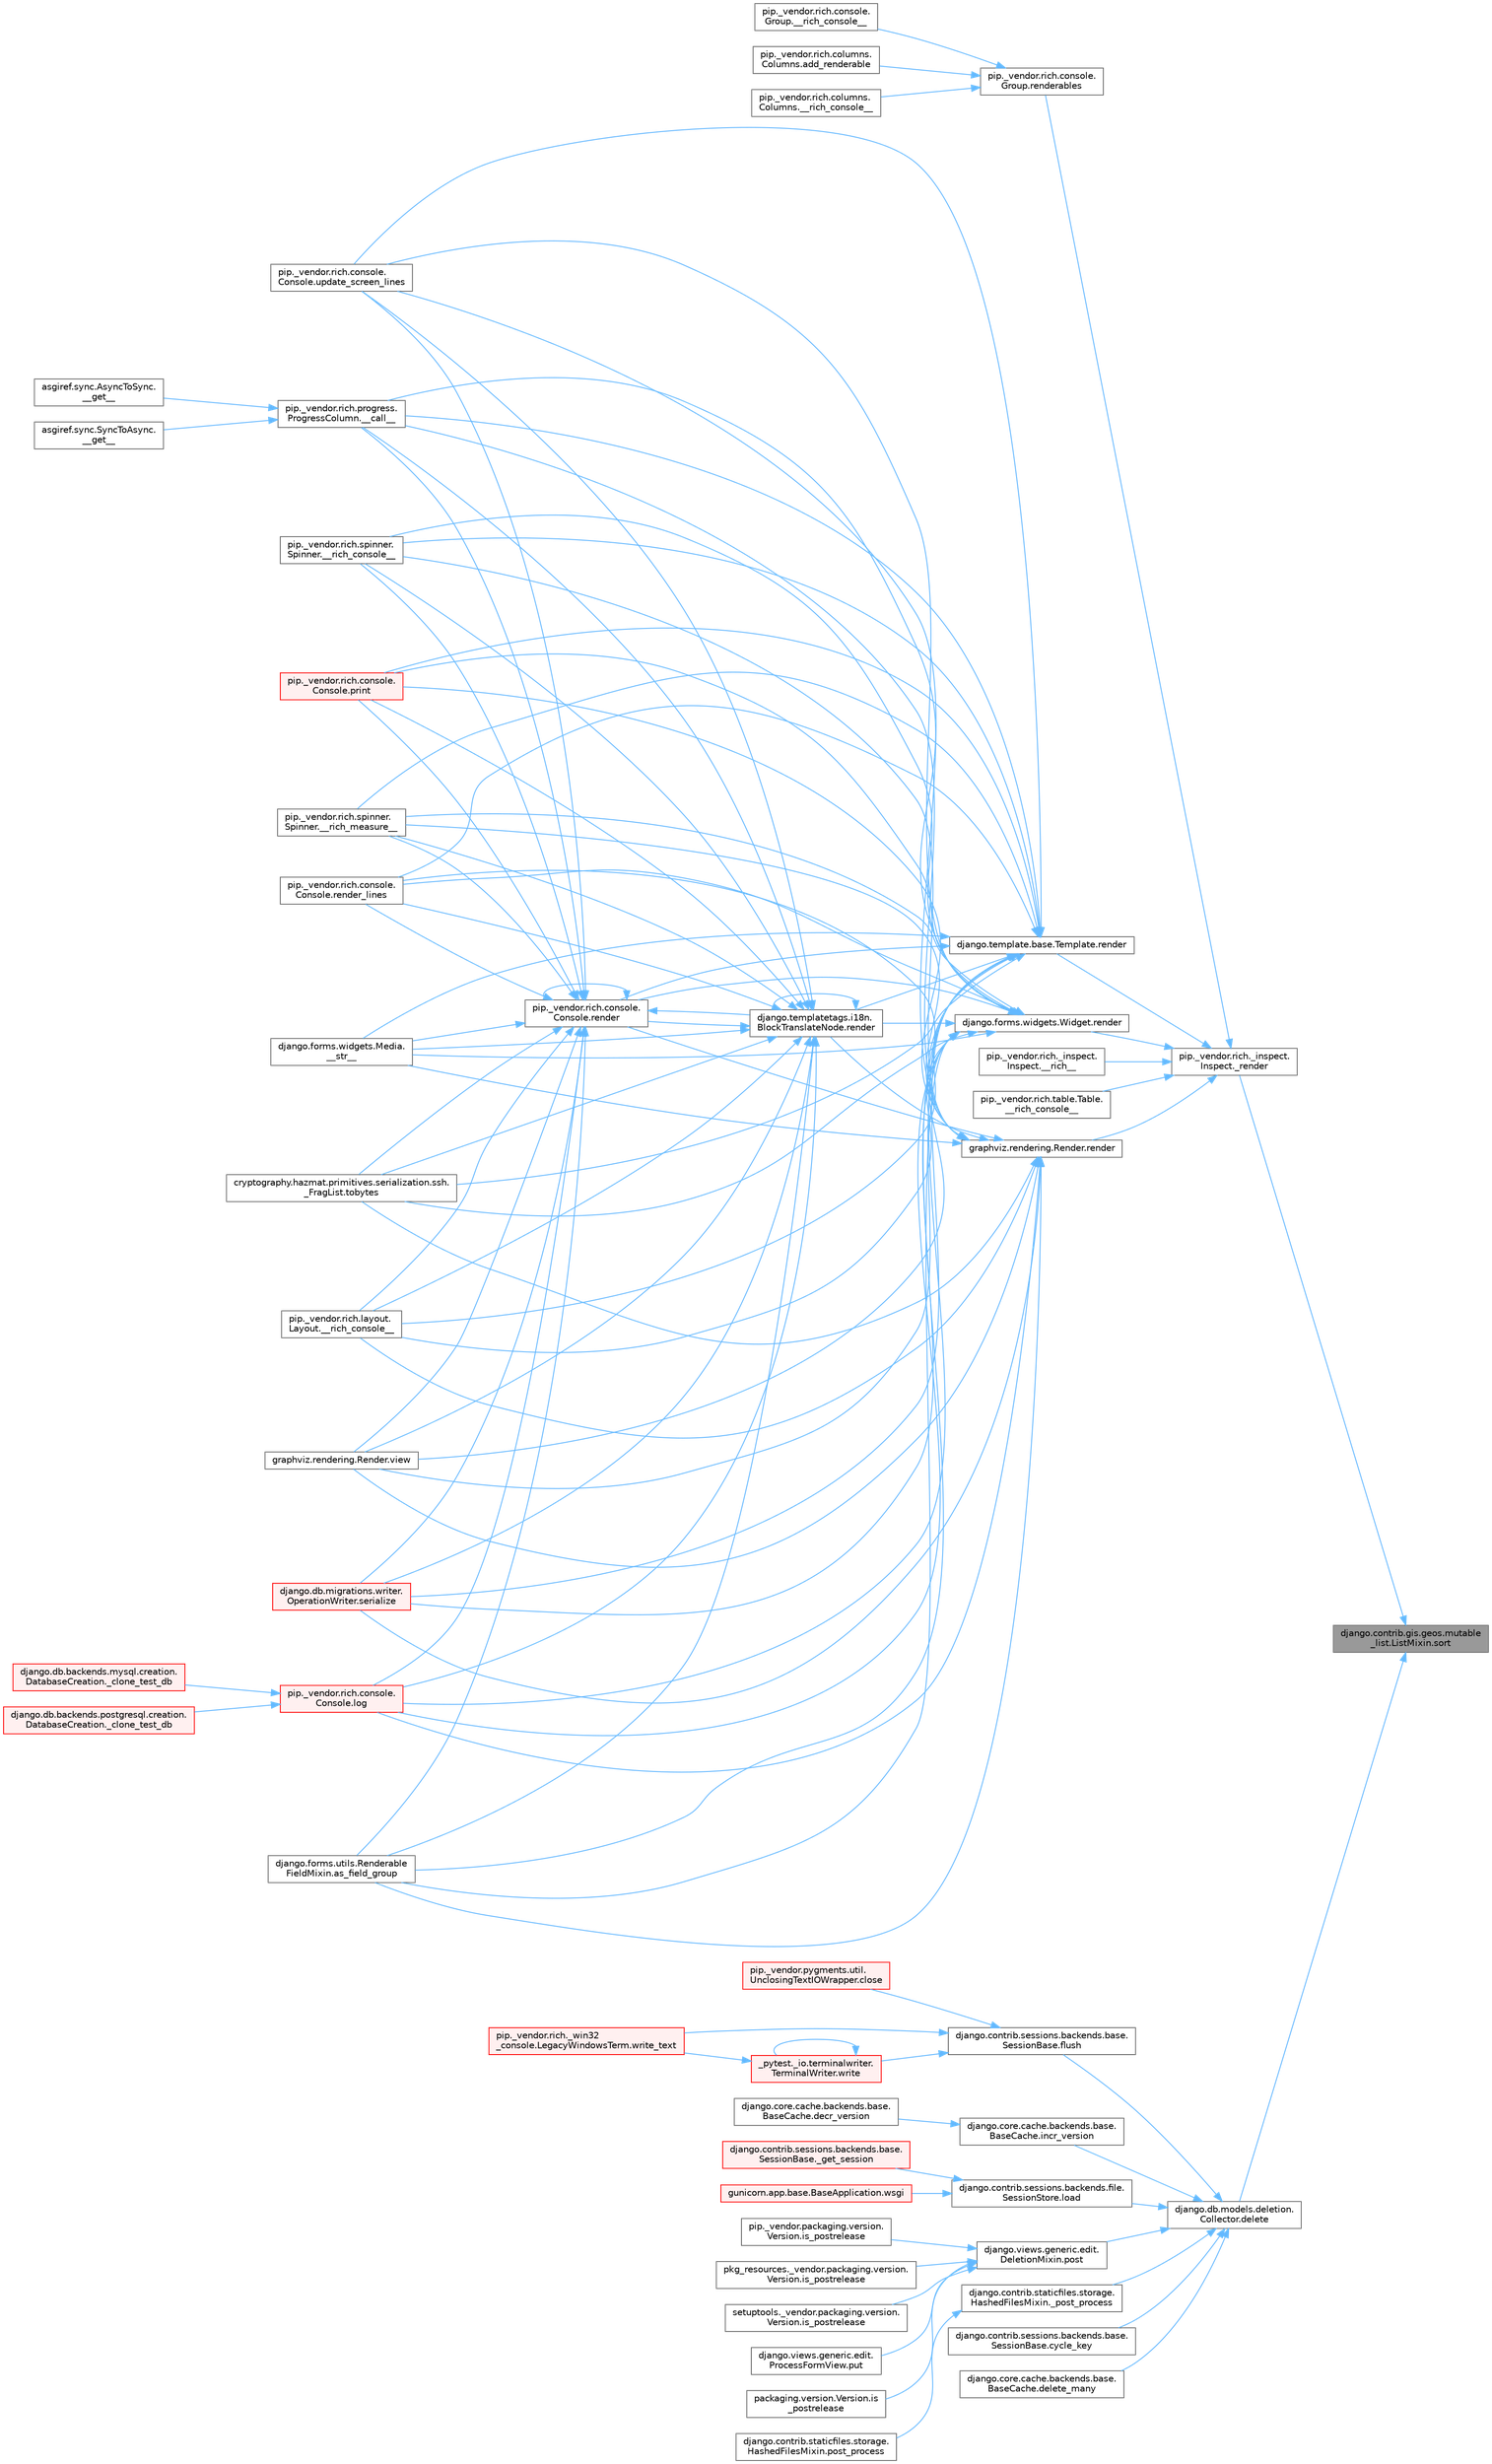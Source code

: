 digraph "django.contrib.gis.geos.mutable_list.ListMixin.sort"
{
 // LATEX_PDF_SIZE
  bgcolor="transparent";
  edge [fontname=Helvetica,fontsize=10,labelfontname=Helvetica,labelfontsize=10];
  node [fontname=Helvetica,fontsize=10,shape=box,height=0.2,width=0.4];
  rankdir="RL";
  Node1 [id="Node000001",label="django.contrib.gis.geos.mutable\l_list.ListMixin.sort",height=0.2,width=0.4,color="gray40", fillcolor="grey60", style="filled", fontcolor="black",tooltip=" "];
  Node1 -> Node2 [id="edge1_Node000001_Node000002",dir="back",color="steelblue1",style="solid",tooltip=" "];
  Node2 [id="Node000002",label="pip._vendor.rich._inspect.\lInspect._render",height=0.2,width=0.4,color="grey40", fillcolor="white", style="filled",URL="$classpip_1_1__vendor_1_1rich_1_1__inspect_1_1_inspect.html#a9bb6dcacc52f9f07c1d4b7f526789003",tooltip=" "];
  Node2 -> Node3 [id="edge2_Node000002_Node000003",dir="back",color="steelblue1",style="solid",tooltip=" "];
  Node3 [id="Node000003",label="pip._vendor.rich._inspect.\lInspect.__rich__",height=0.2,width=0.4,color="grey40", fillcolor="white", style="filled",URL="$classpip_1_1__vendor_1_1rich_1_1__inspect_1_1_inspect.html#a0b0d4a251462e02e3a981dab1b534825",tooltip=" "];
  Node2 -> Node4 [id="edge3_Node000002_Node000004",dir="back",color="steelblue1",style="solid",tooltip=" "];
  Node4 [id="Node000004",label="pip._vendor.rich.table.Table.\l__rich_console__",height=0.2,width=0.4,color="grey40", fillcolor="white", style="filled",URL="$classpip_1_1__vendor_1_1rich_1_1table_1_1_table.html#a2f2edbc2bf733432a76f68de9e1c2e62",tooltip=" "];
  Node2 -> Node5 [id="edge4_Node000002_Node000005",dir="back",color="steelblue1",style="solid",tooltip=" "];
  Node5 [id="Node000005",label="django.forms.widgets.Widget.render",height=0.2,width=0.4,color="grey40", fillcolor="white", style="filled",URL="$classdjango_1_1forms_1_1widgets_1_1_widget.html#a972266d3972b64c404467dea8d6e2809",tooltip=" "];
  Node5 -> Node6 [id="edge5_Node000005_Node000006",dir="back",color="steelblue1",style="solid",tooltip=" "];
  Node6 [id="Node000006",label="pip._vendor.rich.progress.\lProgressColumn.__call__",height=0.2,width=0.4,color="grey40", fillcolor="white", style="filled",URL="$classpip_1_1__vendor_1_1rich_1_1progress_1_1_progress_column.html#ae0c399be74222f949edb0fa5324cf6ea",tooltip=" "];
  Node6 -> Node7 [id="edge6_Node000006_Node000007",dir="back",color="steelblue1",style="solid",tooltip=" "];
  Node7 [id="Node000007",label="asgiref.sync.AsyncToSync.\l__get__",height=0.2,width=0.4,color="grey40", fillcolor="white", style="filled",URL="$classasgiref_1_1sync_1_1_async_to_sync.html#a23e9ef7a73da98dad9e3f4e65846969b",tooltip=" "];
  Node6 -> Node8 [id="edge7_Node000006_Node000008",dir="back",color="steelblue1",style="solid",tooltip=" "];
  Node8 [id="Node000008",label="asgiref.sync.SyncToAsync.\l__get__",height=0.2,width=0.4,color="grey40", fillcolor="white", style="filled",URL="$classasgiref_1_1sync_1_1_sync_to_async.html#aebdfbe3f01079a529fd2f39810597381",tooltip=" "];
  Node5 -> Node9 [id="edge8_Node000005_Node000009",dir="back",color="steelblue1",style="solid",tooltip=" "];
  Node9 [id="Node000009",label="pip._vendor.rich.layout.\lLayout.__rich_console__",height=0.2,width=0.4,color="grey40", fillcolor="white", style="filled",URL="$classpip_1_1__vendor_1_1rich_1_1layout_1_1_layout.html#ac39cb3d17d2b0324ee1b0dada41a3ebd",tooltip=" "];
  Node5 -> Node10 [id="edge9_Node000005_Node000010",dir="back",color="steelblue1",style="solid",tooltip=" "];
  Node10 [id="Node000010",label="pip._vendor.rich.spinner.\lSpinner.__rich_console__",height=0.2,width=0.4,color="grey40", fillcolor="white", style="filled",URL="$classpip_1_1__vendor_1_1rich_1_1spinner_1_1_spinner.html#a6883d8dced19ac48d4dfc74f776357fd",tooltip=" "];
  Node5 -> Node11 [id="edge10_Node000005_Node000011",dir="back",color="steelblue1",style="solid",tooltip=" "];
  Node11 [id="Node000011",label="pip._vendor.rich.spinner.\lSpinner.__rich_measure__",height=0.2,width=0.4,color="grey40", fillcolor="white", style="filled",URL="$classpip_1_1__vendor_1_1rich_1_1spinner_1_1_spinner.html#a89745682c823c44a31bae8e8d07869f5",tooltip=" "];
  Node5 -> Node12 [id="edge11_Node000005_Node000012",dir="back",color="steelblue1",style="solid",tooltip=" "];
  Node12 [id="Node000012",label="django.forms.widgets.Media.\l__str__",height=0.2,width=0.4,color="grey40", fillcolor="white", style="filled",URL="$classdjango_1_1forms_1_1widgets_1_1_media.html#ae1651710548a7d9f14f036d035012d21",tooltip=" "];
  Node5 -> Node13 [id="edge12_Node000005_Node000013",dir="back",color="steelblue1",style="solid",tooltip=" "];
  Node13 [id="Node000013",label="django.forms.utils.Renderable\lFieldMixin.as_field_group",height=0.2,width=0.4,color="grey40", fillcolor="white", style="filled",URL="$classdjango_1_1forms_1_1utils_1_1_renderable_field_mixin.html#a1e9a1b4f790ea694431554267fd5d74c",tooltip=" "];
  Node5 -> Node14 [id="edge13_Node000005_Node000014",dir="back",color="steelblue1",style="solid",tooltip=" "];
  Node14 [id="Node000014",label="pip._vendor.rich.console.\lConsole.log",height=0.2,width=0.4,color="red", fillcolor="#FFF0F0", style="filled",URL="$classpip_1_1__vendor_1_1rich_1_1console_1_1_console.html#af9c77e39f9413fc2b134c60cfa23b0f1",tooltip=" "];
  Node14 -> Node15 [id="edge14_Node000014_Node000015",dir="back",color="steelblue1",style="solid",tooltip=" "];
  Node15 [id="Node000015",label="django.db.backends.mysql.creation.\lDatabaseCreation._clone_test_db",height=0.2,width=0.4,color="red", fillcolor="#FFF0F0", style="filled",URL="$classdjango_1_1db_1_1backends_1_1mysql_1_1creation_1_1_database_creation.html#ab4d99b6a9b6a81141d0fba9440d91619",tooltip=" "];
  Node14 -> Node17 [id="edge15_Node000014_Node000017",dir="back",color="steelblue1",style="solid",tooltip=" "];
  Node17 [id="Node000017",label="django.db.backends.postgresql.creation.\lDatabaseCreation._clone_test_db",height=0.2,width=0.4,color="red", fillcolor="#FFF0F0", style="filled",URL="$classdjango_1_1db_1_1backends_1_1postgresql_1_1creation_1_1_database_creation.html#ab57e8a2ba94a8a4888fd435036b4c322",tooltip=" "];
  Node5 -> Node435 [id="edge16_Node000005_Node000435",dir="back",color="steelblue1",style="solid",tooltip=" "];
  Node435 [id="Node000435",label="pip._vendor.rich.console.\lConsole.print",height=0.2,width=0.4,color="red", fillcolor="#FFF0F0", style="filled",URL="$classpip_1_1__vendor_1_1rich_1_1console_1_1_console.html#af954370cdbb49236b597f2c11064549d",tooltip=" "];
  Node5 -> Node517 [id="edge17_Node000005_Node000517",dir="back",color="steelblue1",style="solid",tooltip=" "];
  Node517 [id="Node000517",label="django.templatetags.i18n.\lBlockTranslateNode.render",height=0.2,width=0.4,color="grey40", fillcolor="white", style="filled",URL="$classdjango_1_1templatetags_1_1i18n_1_1_block_translate_node.html#aaf05bebfd02c1c4b676387ada0357832",tooltip=" "];
  Node517 -> Node6 [id="edge18_Node000517_Node000006",dir="back",color="steelblue1",style="solid",tooltip=" "];
  Node517 -> Node9 [id="edge19_Node000517_Node000009",dir="back",color="steelblue1",style="solid",tooltip=" "];
  Node517 -> Node10 [id="edge20_Node000517_Node000010",dir="back",color="steelblue1",style="solid",tooltip=" "];
  Node517 -> Node11 [id="edge21_Node000517_Node000011",dir="back",color="steelblue1",style="solid",tooltip=" "];
  Node517 -> Node12 [id="edge22_Node000517_Node000012",dir="back",color="steelblue1",style="solid",tooltip=" "];
  Node517 -> Node13 [id="edge23_Node000517_Node000013",dir="back",color="steelblue1",style="solid",tooltip=" "];
  Node517 -> Node14 [id="edge24_Node000517_Node000014",dir="back",color="steelblue1",style="solid",tooltip=" "];
  Node517 -> Node435 [id="edge25_Node000517_Node000435",dir="back",color="steelblue1",style="solid",tooltip=" "];
  Node517 -> Node517 [id="edge26_Node000517_Node000517",dir="back",color="steelblue1",style="solid",tooltip=" "];
  Node517 -> Node518 [id="edge27_Node000517_Node000518",dir="back",color="steelblue1",style="solid",tooltip=" "];
  Node518 [id="Node000518",label="pip._vendor.rich.console.\lConsole.render",height=0.2,width=0.4,color="grey40", fillcolor="white", style="filled",URL="$classpip_1_1__vendor_1_1rich_1_1console_1_1_console.html#a9551b8254c573105adde80622393a938",tooltip=" "];
  Node518 -> Node6 [id="edge28_Node000518_Node000006",dir="back",color="steelblue1",style="solid",tooltip=" "];
  Node518 -> Node9 [id="edge29_Node000518_Node000009",dir="back",color="steelblue1",style="solid",tooltip=" "];
  Node518 -> Node10 [id="edge30_Node000518_Node000010",dir="back",color="steelblue1",style="solid",tooltip=" "];
  Node518 -> Node11 [id="edge31_Node000518_Node000011",dir="back",color="steelblue1",style="solid",tooltip=" "];
  Node518 -> Node12 [id="edge32_Node000518_Node000012",dir="back",color="steelblue1",style="solid",tooltip=" "];
  Node518 -> Node13 [id="edge33_Node000518_Node000013",dir="back",color="steelblue1",style="solid",tooltip=" "];
  Node518 -> Node14 [id="edge34_Node000518_Node000014",dir="back",color="steelblue1",style="solid",tooltip=" "];
  Node518 -> Node435 [id="edge35_Node000518_Node000435",dir="back",color="steelblue1",style="solid",tooltip=" "];
  Node518 -> Node517 [id="edge36_Node000518_Node000517",dir="back",color="steelblue1",style="solid",tooltip=" "];
  Node518 -> Node518 [id="edge37_Node000518_Node000518",dir="back",color="steelblue1",style="solid",tooltip=" "];
  Node518 -> Node519 [id="edge38_Node000518_Node000519",dir="back",color="steelblue1",style="solid",tooltip=" "];
  Node519 [id="Node000519",label="pip._vendor.rich.console.\lConsole.render_lines",height=0.2,width=0.4,color="grey40", fillcolor="white", style="filled",URL="$classpip_1_1__vendor_1_1rich_1_1console_1_1_console.html#a5818808a49db20c5bee6986425f96f14",tooltip=" "];
  Node518 -> Node520 [id="edge39_Node000518_Node000520",dir="back",color="steelblue1",style="solid",tooltip=" "];
  Node520 [id="Node000520",label="django.db.migrations.writer.\lOperationWriter.serialize",height=0.2,width=0.4,color="red", fillcolor="#FFF0F0", style="filled",URL="$classdjango_1_1db_1_1migrations_1_1writer_1_1_operation_writer.html#a866e8d13e1c54a35d74e9a6b0383b2f8",tooltip=" "];
  Node518 -> Node1193 [id="edge40_Node000518_Node001193",dir="back",color="steelblue1",style="solid",tooltip=" "];
  Node1193 [id="Node001193",label="cryptography.hazmat.primitives.serialization.ssh.\l_FragList.tobytes",height=0.2,width=0.4,color="grey40", fillcolor="white", style="filled",URL="$classcryptography_1_1hazmat_1_1primitives_1_1serialization_1_1ssh_1_1___frag_list.html#a195dd4e7c741624829a13af53fa3de38",tooltip=" "];
  Node518 -> Node1194 [id="edge41_Node000518_Node001194",dir="back",color="steelblue1",style="solid",tooltip=" "];
  Node1194 [id="Node001194",label="pip._vendor.rich.console.\lConsole.update_screen_lines",height=0.2,width=0.4,color="grey40", fillcolor="white", style="filled",URL="$classpip_1_1__vendor_1_1rich_1_1console_1_1_console.html#a21cfe5af86ec7533f23d45fe2969817e",tooltip=" "];
  Node518 -> Node1195 [id="edge42_Node000518_Node001195",dir="back",color="steelblue1",style="solid",tooltip=" "];
  Node1195 [id="Node001195",label="graphviz.rendering.Render.view",height=0.2,width=0.4,color="grey40", fillcolor="white", style="filled",URL="$classgraphviz_1_1rendering_1_1_render.html#a53169c422996b9a7e92b5580c13914e2",tooltip=" "];
  Node517 -> Node519 [id="edge43_Node000517_Node000519",dir="back",color="steelblue1",style="solid",tooltip=" "];
  Node517 -> Node520 [id="edge44_Node000517_Node000520",dir="back",color="steelblue1",style="solid",tooltip=" "];
  Node517 -> Node1193 [id="edge45_Node000517_Node001193",dir="back",color="steelblue1",style="solid",tooltip=" "];
  Node517 -> Node1194 [id="edge46_Node000517_Node001194",dir="back",color="steelblue1",style="solid",tooltip=" "];
  Node517 -> Node1195 [id="edge47_Node000517_Node001195",dir="back",color="steelblue1",style="solid",tooltip=" "];
  Node5 -> Node518 [id="edge48_Node000005_Node000518",dir="back",color="steelblue1",style="solid",tooltip=" "];
  Node5 -> Node519 [id="edge49_Node000005_Node000519",dir="back",color="steelblue1",style="solid",tooltip=" "];
  Node5 -> Node520 [id="edge50_Node000005_Node000520",dir="back",color="steelblue1",style="solid",tooltip=" "];
  Node5 -> Node1193 [id="edge51_Node000005_Node001193",dir="back",color="steelblue1",style="solid",tooltip=" "];
  Node5 -> Node1194 [id="edge52_Node000005_Node001194",dir="back",color="steelblue1",style="solid",tooltip=" "];
  Node5 -> Node1195 [id="edge53_Node000005_Node001195",dir="back",color="steelblue1",style="solid",tooltip=" "];
  Node2 -> Node2250 [id="edge54_Node000002_Node002250",dir="back",color="steelblue1",style="solid",tooltip=" "];
  Node2250 [id="Node002250",label="django.template.base.Template.render",height=0.2,width=0.4,color="grey40", fillcolor="white", style="filled",URL="$classdjango_1_1template_1_1base_1_1_template.html#abe9da3fa5f3e752f185c33415a9e785a",tooltip=" "];
  Node2250 -> Node6 [id="edge55_Node002250_Node000006",dir="back",color="steelblue1",style="solid",tooltip=" "];
  Node2250 -> Node9 [id="edge56_Node002250_Node000009",dir="back",color="steelblue1",style="solid",tooltip=" "];
  Node2250 -> Node10 [id="edge57_Node002250_Node000010",dir="back",color="steelblue1",style="solid",tooltip=" "];
  Node2250 -> Node11 [id="edge58_Node002250_Node000011",dir="back",color="steelblue1",style="solid",tooltip=" "];
  Node2250 -> Node12 [id="edge59_Node002250_Node000012",dir="back",color="steelblue1",style="solid",tooltip=" "];
  Node2250 -> Node13 [id="edge60_Node002250_Node000013",dir="back",color="steelblue1",style="solid",tooltip=" "];
  Node2250 -> Node14 [id="edge61_Node002250_Node000014",dir="back",color="steelblue1",style="solid",tooltip=" "];
  Node2250 -> Node435 [id="edge62_Node002250_Node000435",dir="back",color="steelblue1",style="solid",tooltip=" "];
  Node2250 -> Node517 [id="edge63_Node002250_Node000517",dir="back",color="steelblue1",style="solid",tooltip=" "];
  Node2250 -> Node518 [id="edge64_Node002250_Node000518",dir="back",color="steelblue1",style="solid",tooltip=" "];
  Node2250 -> Node519 [id="edge65_Node002250_Node000519",dir="back",color="steelblue1",style="solid",tooltip=" "];
  Node2250 -> Node520 [id="edge66_Node002250_Node000520",dir="back",color="steelblue1",style="solid",tooltip=" "];
  Node2250 -> Node1193 [id="edge67_Node002250_Node001193",dir="back",color="steelblue1",style="solid",tooltip=" "];
  Node2250 -> Node1194 [id="edge68_Node002250_Node001194",dir="back",color="steelblue1",style="solid",tooltip=" "];
  Node2250 -> Node1195 [id="edge69_Node002250_Node001195",dir="back",color="steelblue1",style="solid",tooltip=" "];
  Node2 -> Node516 [id="edge70_Node000002_Node000516",dir="back",color="steelblue1",style="solid",tooltip=" "];
  Node516 [id="Node000516",label="graphviz.rendering.Render.render",height=0.2,width=0.4,color="grey40", fillcolor="white", style="filled",URL="$classgraphviz_1_1rendering_1_1_render.html#a0249d6538d64a6b59b1bed64d4636456",tooltip=" "];
  Node516 -> Node6 [id="edge71_Node000516_Node000006",dir="back",color="steelblue1",style="solid",tooltip=" "];
  Node516 -> Node9 [id="edge72_Node000516_Node000009",dir="back",color="steelblue1",style="solid",tooltip=" "];
  Node516 -> Node10 [id="edge73_Node000516_Node000010",dir="back",color="steelblue1",style="solid",tooltip=" "];
  Node516 -> Node11 [id="edge74_Node000516_Node000011",dir="back",color="steelblue1",style="solid",tooltip=" "];
  Node516 -> Node12 [id="edge75_Node000516_Node000012",dir="back",color="steelblue1",style="solid",tooltip=" "];
  Node516 -> Node13 [id="edge76_Node000516_Node000013",dir="back",color="steelblue1",style="solid",tooltip=" "];
  Node516 -> Node14 [id="edge77_Node000516_Node000014",dir="back",color="steelblue1",style="solid",tooltip=" "];
  Node516 -> Node435 [id="edge78_Node000516_Node000435",dir="back",color="steelblue1",style="solid",tooltip=" "];
  Node516 -> Node517 [id="edge79_Node000516_Node000517",dir="back",color="steelblue1",style="solid",tooltip=" "];
  Node516 -> Node518 [id="edge80_Node000516_Node000518",dir="back",color="steelblue1",style="solid",tooltip=" "];
  Node516 -> Node519 [id="edge81_Node000516_Node000519",dir="back",color="steelblue1",style="solid",tooltip=" "];
  Node516 -> Node520 [id="edge82_Node000516_Node000520",dir="back",color="steelblue1",style="solid",tooltip=" "];
  Node516 -> Node1193 [id="edge83_Node000516_Node001193",dir="back",color="steelblue1",style="solid",tooltip=" "];
  Node516 -> Node1194 [id="edge84_Node000516_Node001194",dir="back",color="steelblue1",style="solid",tooltip=" "];
  Node516 -> Node1195 [id="edge85_Node000516_Node001195",dir="back",color="steelblue1",style="solid",tooltip=" "];
  Node2 -> Node3176 [id="edge86_Node000002_Node003176",dir="back",color="steelblue1",style="solid",tooltip=" "];
  Node3176 [id="Node003176",label="pip._vendor.rich.console.\lGroup.renderables",height=0.2,width=0.4,color="grey40", fillcolor="white", style="filled",URL="$classpip_1_1__vendor_1_1rich_1_1console_1_1_group.html#ad357a1cdeca2e6fd345e052903d32622",tooltip=" "];
  Node3176 -> Node1467 [id="edge87_Node003176_Node001467",dir="back",color="steelblue1",style="solid",tooltip=" "];
  Node1467 [id="Node001467",label="pip._vendor.rich.columns.\lColumns.__rich_console__",height=0.2,width=0.4,color="grey40", fillcolor="white", style="filled",URL="$classpip_1_1__vendor_1_1rich_1_1columns_1_1_columns.html#aaae297ec38827f15d1d15327be4e4a12",tooltip=" "];
  Node3176 -> Node3177 [id="edge88_Node003176_Node003177",dir="back",color="steelblue1",style="solid",tooltip=" "];
  Node3177 [id="Node003177",label="pip._vendor.rich.console.\lGroup.__rich_console__",height=0.2,width=0.4,color="grey40", fillcolor="white", style="filled",URL="$classpip_1_1__vendor_1_1rich_1_1console_1_1_group.html#ab8fca649d3c850eb1eb45a62ed5dec74",tooltip=" "];
  Node3176 -> Node3178 [id="edge89_Node003176_Node003178",dir="back",color="steelblue1",style="solid",tooltip=" "];
  Node3178 [id="Node003178",label="pip._vendor.rich.columns.\lColumns.add_renderable",height=0.2,width=0.4,color="grey40", fillcolor="white", style="filled",URL="$classpip_1_1__vendor_1_1rich_1_1columns_1_1_columns.html#a5b8ddc61f22aeb02f56b9620f603278b",tooltip=" "];
  Node1 -> Node898 [id="edge90_Node000001_Node000898",dir="back",color="steelblue1",style="solid",tooltip=" "];
  Node898 [id="Node000898",label="django.db.models.deletion.\lCollector.delete",height=0.2,width=0.4,color="grey40", fillcolor="white", style="filled",URL="$classdjango_1_1db_1_1models_1_1deletion_1_1_collector.html#aabaf91f3931f344113179c2f8f94686b",tooltip=" "];
  Node898 -> Node128 [id="edge91_Node000898_Node000128",dir="back",color="steelblue1",style="solid",tooltip=" "];
  Node128 [id="Node000128",label="django.contrib.staticfiles.storage.\lHashedFilesMixin._post_process",height=0.2,width=0.4,color="grey40", fillcolor="white", style="filled",URL="$classdjango_1_1contrib_1_1staticfiles_1_1storage_1_1_hashed_files_mixin.html#aa0c820223a4e686edd5d2c333d5a9336",tooltip=" "];
  Node128 -> Node129 [id="edge92_Node000128_Node000129",dir="back",color="steelblue1",style="solid",tooltip=" "];
  Node129 [id="Node000129",label="django.contrib.staticfiles.storage.\lHashedFilesMixin.post_process",height=0.2,width=0.4,color="grey40", fillcolor="white", style="filled",URL="$classdjango_1_1contrib_1_1staticfiles_1_1storage_1_1_hashed_files_mixin.html#a2814ba00e1311ca7b3dc381da1b31c8f",tooltip=" "];
  Node898 -> Node130 [id="edge93_Node000898_Node000130",dir="back",color="steelblue1",style="solid",tooltip=" "];
  Node130 [id="Node000130",label="django.contrib.sessions.backends.base.\lSessionBase.cycle_key",height=0.2,width=0.4,color="grey40", fillcolor="white", style="filled",URL="$classdjango_1_1contrib_1_1sessions_1_1backends_1_1base_1_1_session_base.html#a6955e9bebe4e5b7d463bccfcf9181016",tooltip=" "];
  Node898 -> Node131 [id="edge94_Node000898_Node000131",dir="back",color="steelblue1",style="solid",tooltip=" "];
  Node131 [id="Node000131",label="django.core.cache.backends.base.\lBaseCache.delete_many",height=0.2,width=0.4,color="grey40", fillcolor="white", style="filled",URL="$classdjango_1_1core_1_1cache_1_1backends_1_1base_1_1_base_cache.html#a560226c6c5f05daec8c96ade18aa752b",tooltip=" "];
  Node898 -> Node132 [id="edge95_Node000898_Node000132",dir="back",color="steelblue1",style="solid",tooltip=" "];
  Node132 [id="Node000132",label="django.contrib.sessions.backends.base.\lSessionBase.flush",height=0.2,width=0.4,color="grey40", fillcolor="white", style="filled",URL="$classdjango_1_1contrib_1_1sessions_1_1backends_1_1base_1_1_session_base.html#a915ab38003d5f0be1ce9f849583910bb",tooltip=" "];
  Node132 -> Node133 [id="edge96_Node000132_Node000133",dir="back",color="steelblue1",style="solid",tooltip=" "];
  Node133 [id="Node000133",label="pip._vendor.pygments.util.\lUnclosingTextIOWrapper.close",height=0.2,width=0.4,color="red", fillcolor="#FFF0F0", style="filled",URL="$classpip_1_1__vendor_1_1pygments_1_1util_1_1_unclosing_text_i_o_wrapper.html#a8b7334932e365946b03244a148e50846",tooltip=" "];
  Node132 -> Node142 [id="edge97_Node000132_Node000142",dir="back",color="steelblue1",style="solid",tooltip=" "];
  Node142 [id="Node000142",label="_pytest._io.terminalwriter.\lTerminalWriter.write",height=0.2,width=0.4,color="red", fillcolor="#FFF0F0", style="filled",URL="$class__pytest_1_1__io_1_1terminalwriter_1_1_terminal_writer.html#ab011b237aec5bafbe3761ee6eceaa5b1",tooltip=" "];
  Node142 -> Node142 [id="edge98_Node000142_Node000142",dir="back",color="steelblue1",style="solid",tooltip=" "];
  Node142 -> Node702 [id="edge99_Node000142_Node000702",dir="back",color="steelblue1",style="solid",tooltip=" "];
  Node702 [id="Node000702",label="pip._vendor.rich._win32\l_console.LegacyWindowsTerm.write_text",height=0.2,width=0.4,color="red", fillcolor="#FFF0F0", style="filled",URL="$classpip_1_1__vendor_1_1rich_1_1__win32__console_1_1_legacy_windows_term.html#a285165149598e15cac2caf4d03385612",tooltip=" "];
  Node132 -> Node702 [id="edge100_Node000132_Node000702",dir="back",color="steelblue1",style="solid",tooltip=" "];
  Node898 -> Node408 [id="edge101_Node000898_Node000408",dir="back",color="steelblue1",style="solid",tooltip=" "];
  Node408 [id="Node000408",label="django.core.cache.backends.base.\lBaseCache.incr_version",height=0.2,width=0.4,color="grey40", fillcolor="white", style="filled",URL="$classdjango_1_1core_1_1cache_1_1backends_1_1base_1_1_base_cache.html#a3ac7d74ffcfca67e2afee86ecf858b34",tooltip=" "];
  Node408 -> Node409 [id="edge102_Node000408_Node000409",dir="back",color="steelblue1",style="solid",tooltip=" "];
  Node409 [id="Node000409",label="django.core.cache.backends.base.\lBaseCache.decr_version",height=0.2,width=0.4,color="grey40", fillcolor="white", style="filled",URL="$classdjango_1_1core_1_1cache_1_1backends_1_1base_1_1_base_cache.html#a26e7d5f60e8c6180922a5ece9fca51ef",tooltip=" "];
  Node898 -> Node404 [id="edge103_Node000898_Node000404",dir="back",color="steelblue1",style="solid",tooltip=" "];
  Node404 [id="Node000404",label="django.contrib.sessions.backends.file.\lSessionStore.load",height=0.2,width=0.4,color="grey40", fillcolor="white", style="filled",URL="$classdjango_1_1contrib_1_1sessions_1_1backends_1_1file_1_1_session_store.html#a408fa63512306fbaa7bbb62742f0295f",tooltip=" "];
  Node404 -> Node246 [id="edge104_Node000404_Node000246",dir="back",color="steelblue1",style="solid",tooltip=" "];
  Node246 [id="Node000246",label="django.contrib.sessions.backends.base.\lSessionBase._get_session",height=0.2,width=0.4,color="red", fillcolor="#FFF0F0", style="filled",URL="$classdjango_1_1contrib_1_1sessions_1_1backends_1_1base_1_1_session_base.html#a3ca0af594cbb5d34f3d4f76c8f90bf4f",tooltip=" "];
  Node404 -> Node405 [id="edge105_Node000404_Node000405",dir="back",color="steelblue1",style="solid",tooltip=" "];
  Node405 [id="Node000405",label="gunicorn.app.base.BaseApplication.wsgi",height=0.2,width=0.4,color="red", fillcolor="#FFF0F0", style="filled",URL="$classgunicorn_1_1app_1_1base_1_1_base_application.html#a18ae24b2d0d44fb694b9f2b0cdffa670",tooltip=" "];
  Node898 -> Node410 [id="edge106_Node000898_Node000410",dir="back",color="steelblue1",style="solid",tooltip=" "];
  Node410 [id="Node000410",label="django.views.generic.edit.\lDeletionMixin.post",height=0.2,width=0.4,color="grey40", fillcolor="white", style="filled",URL="$classdjango_1_1views_1_1generic_1_1edit_1_1_deletion_mixin.html#a93358facc5cc6e84423e8471745b2a68",tooltip=" "];
  Node410 -> Node411 [id="edge107_Node000410_Node000411",dir="back",color="steelblue1",style="solid",tooltip=" "];
  Node411 [id="Node000411",label="packaging.version.Version.is\l_postrelease",height=0.2,width=0.4,color="grey40", fillcolor="white", style="filled",URL="$classpackaging_1_1version_1_1_version.html#adfb53ca0004e704963c79aafdd5ac254",tooltip=" "];
  Node410 -> Node412 [id="edge108_Node000410_Node000412",dir="back",color="steelblue1",style="solid",tooltip=" "];
  Node412 [id="Node000412",label="pip._vendor.packaging.version.\lVersion.is_postrelease",height=0.2,width=0.4,color="grey40", fillcolor="white", style="filled",URL="$classpip_1_1__vendor_1_1packaging_1_1version_1_1_version.html#a13ff52f4a2a330c24d84da8669cba0f3",tooltip=" "];
  Node410 -> Node413 [id="edge109_Node000410_Node000413",dir="back",color="steelblue1",style="solid",tooltip=" "];
  Node413 [id="Node000413",label="pkg_resources._vendor.packaging.version.\lVersion.is_postrelease",height=0.2,width=0.4,color="grey40", fillcolor="white", style="filled",URL="$classpkg__resources_1_1__vendor_1_1packaging_1_1version_1_1_version.html#a3e7f7c2c0c5a5401fd6b3dc67beb8d1d",tooltip=" "];
  Node410 -> Node414 [id="edge110_Node000410_Node000414",dir="back",color="steelblue1",style="solid",tooltip=" "];
  Node414 [id="Node000414",label="setuptools._vendor.packaging.version.\lVersion.is_postrelease",height=0.2,width=0.4,color="grey40", fillcolor="white", style="filled",URL="$classsetuptools_1_1__vendor_1_1packaging_1_1version_1_1_version.html#a5647516e2057e8ec08c323424ddaab70",tooltip=" "];
  Node410 -> Node415 [id="edge111_Node000410_Node000415",dir="back",color="steelblue1",style="solid",tooltip=" "];
  Node415 [id="Node000415",label="django.views.generic.edit.\lProcessFormView.put",height=0.2,width=0.4,color="grey40", fillcolor="white", style="filled",URL="$classdjango_1_1views_1_1generic_1_1edit_1_1_process_form_view.html#aca9b521620af475d8ce7abc52d04694d",tooltip=" "];
}
